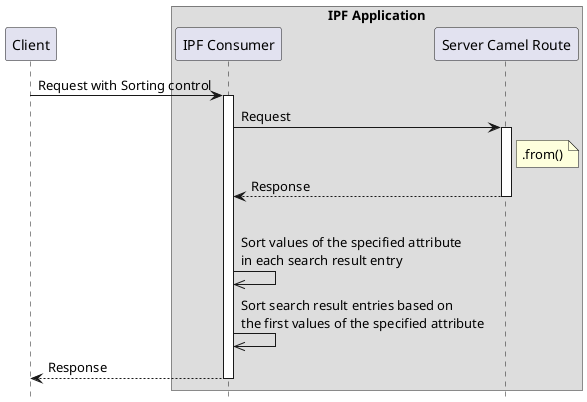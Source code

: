 @startuml
hide footbox

participant "Client"
box "IPF Application"
participant "IPF Consumer" as CON
participant "Server Camel Route" as SCR
end box

Client -> CON : Request with Sorting control
activate CON
CON -> SCR : Request
activate SCR
note right of SCR: .from()
SCR --> CON : Response
deactivate SCR

|||

CON ->> CON: Sort values of the specified attribute\nin each search result entry
CON ->> CON: Sort search result entries based on \nthe first values of the specified attribute

CON --> Client : Response

deactivate CON

@enduml